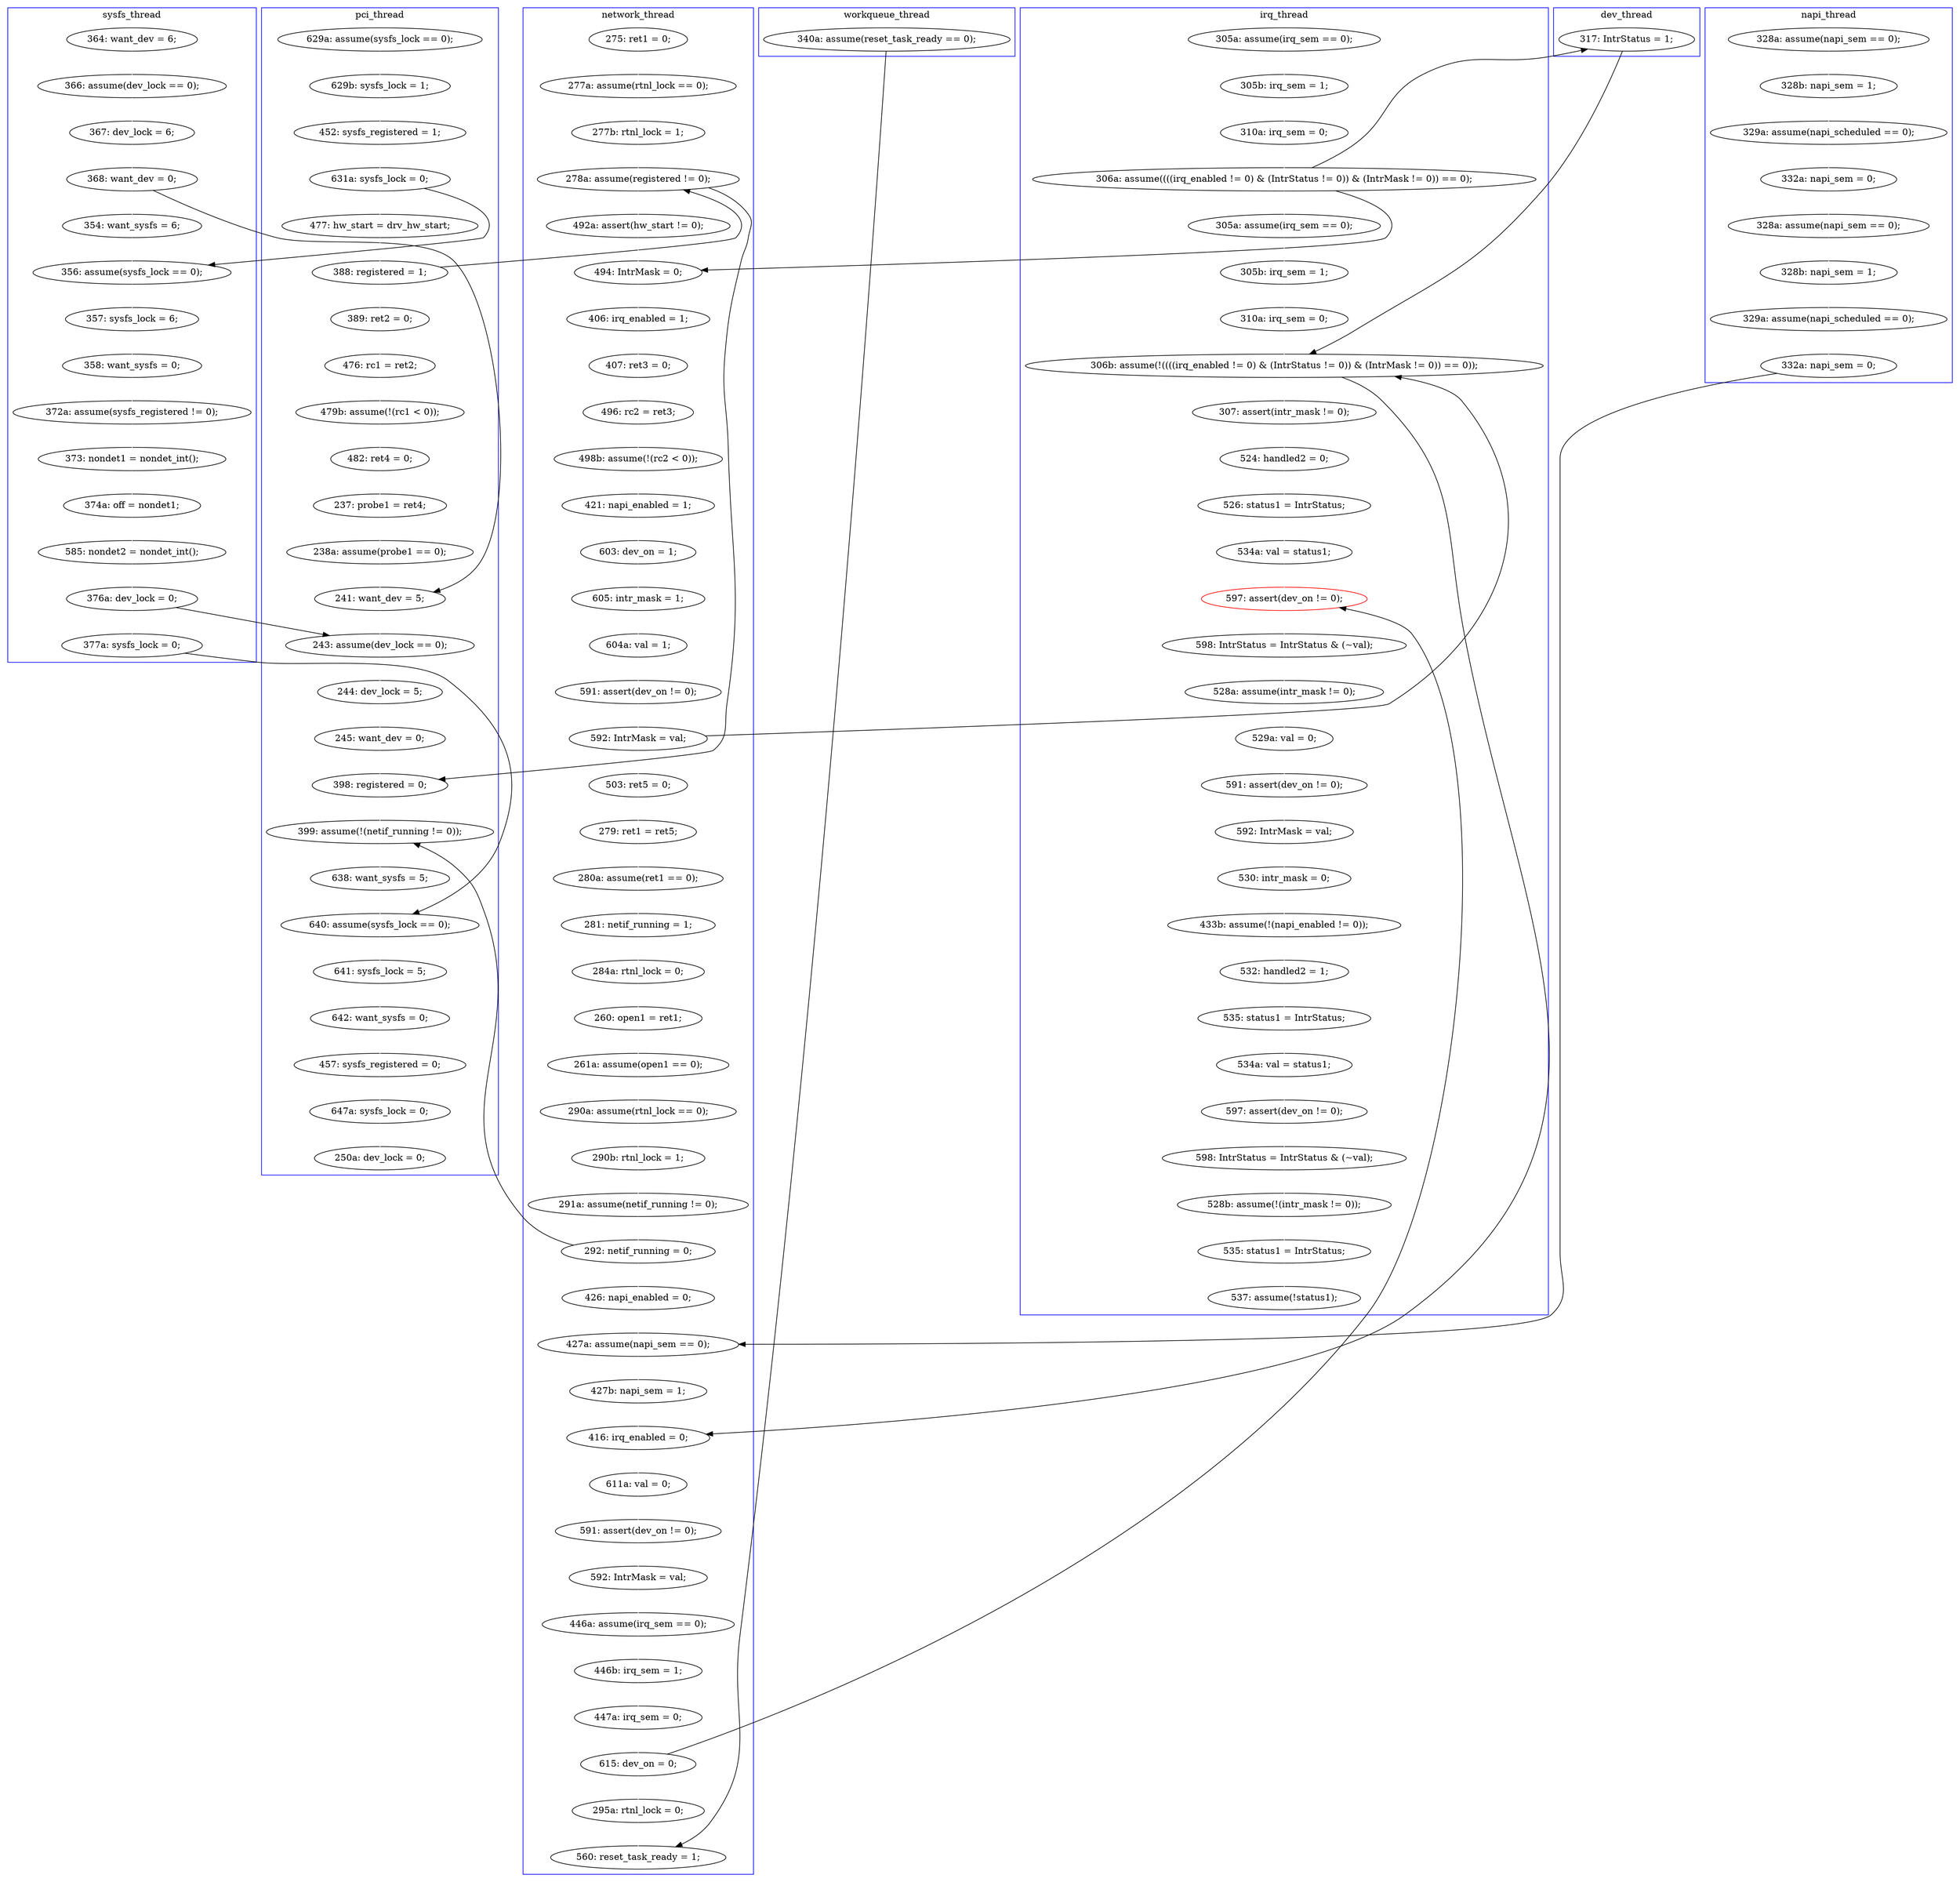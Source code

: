digraph Counterexample {
	43 -> 46 [color = white, style = solid]
	234 -> 236 [color = white, style = solid]
	167 -> 191 [color = black, style = solid, constraint = false]
	127 -> 130 [color = white, style = solid]
	50 -> 54 [color = white, style = solid]
	243 -> 246 [color = white, style = solid]
	167 -> 168 [color = white, style = solid]
	115 -> 117 [color = white, style = solid]
	111 -> 141 [color = black, style = solid, constraint = false]
	263 -> 264 [color = white, style = solid]
	233 -> 249 [color = white, style = solid]
	112 -> 113 [color = white, style = solid]
	69 -> 185 [color = black, style = solid, constraint = false]
	136 -> 144 [color = white, style = solid]
	197 -> 198 [color = white, style = solid]
	168 -> 205 [color = white, style = solid]
	286 -> 292 [color = white, style = solid]
	72 -> 82 [color = black, style = solid, constraint = false]
	222 -> 225 [color = white, style = solid]
	113 -> 114 [color = white, style = solid]
	173 -> 174 [color = white, style = solid]
	214 -> 218 [color = white, style = solid]
	79 -> 80 [color = white, style = solid]
	64 -> 72 [color = white, style = solid]
	148 -> 149 [color = white, style = solid]
	72 -> 73 [color = white, style = solid]
	125 -> 173 [color = black, style = solid, constraint = false]
	135 -> 136 [color = white, style = solid]
	249 -> 251 [color = white, style = solid]
	132 -> 241 [color = black, style = solid, constraint = false]
	58 -> 61 [color = white, style = solid]
	118 -> 119 [color = white, style = solid]
	60 -> 64 [color = white, style = solid]
	172 -> 176 [color = white, style = solid]
	32 -> 35 [color = white, style = solid]
	169 -> 170 [color = white, style = solid]
	94 -> 95 [color = white, style = solid]
	198 -> 210 [color = white, style = solid]
	269 -> 273 [color = white, style = solid]
	119 -> 123 [color = white, style = solid]
	211 -> 212 [color = white, style = solid]
	125 -> 132 [color = white, style = solid]
	57 -> 58 [color = white, style = solid]
	117 -> 118 [color = white, style = solid]
	155 -> 169 [color = white, style = solid]
	214 -> 222 [color = black, style = solid, constraint = false]
	126 -> 135 [color = white, style = solid]
	170 -> 172 [color = white, style = solid]
	140 -> 141 [color = white, style = solid]
	273 -> 275 [color = white, style = solid]
	123 -> 125 [color = white, style = solid]
	246 -> 267 [color = white, style = solid]
	165 -> 167 [color = white, style = solid]
	80 -> 82 [color = white, style = solid]
	176 -> 236 [color = black, style = solid, constraint = false]
	174 -> 175 [color = white, style = solid]
	61 -> 160 [color = black, style = solid, constraint = false]
	109 -> 110 [color = white, style = solid]
	242 -> 243 [color = white, style = solid]
	163 -> 164 [color = white, style = solid]
	108 -> 109 [color = white, style = solid]
	60 -> 113 [color = black, style = solid, constraint = false]
	61 -> 163 [color = white, style = solid]
	46 -> 60 [color = white, style = solid]
	152 -> 155 [color = white, style = solid]
	176 -> 183 [color = white, style = solid]
	73 -> 127 [color = white, style = solid]
	98 -> 101 [color = white, style = solid]
	87 -> 88 [color = white, style = solid]
	95 -> 98 [color = white, style = solid]
	264 -> 269 [color = white, style = solid]
	42 -> 43 [color = white, style = solid]
	240 -> 241 [color = white, style = solid]
	186 -> 191 [color = white, style = solid]
	110 -> 111 [color = white, style = solid]
	78 -> 79 [color = white, style = solid]
	195 -> 197 [color = white, style = solid]
	225 -> 233 [color = white, style = solid]
	255 -> 261 [color = white, style = solid]
	111 -> 112 [color = white, style = solid]
	160 -> 167 [color = black, style = solid, constraint = false]
	151 -> 152 [color = white, style = solid]
	47 -> 49 [color = white, style = solid]
	101 -> 105 [color = white, style = solid]
	121 -> 126 [color = white, style = solid]
	105 -> 121 [color = white, style = solid]
	56 -> 57 [color = white, style = solid]
	275 -> 282 [color = white, style = solid]
	114 -> 115 [color = white, style = solid]
	144 -> 145 [color = white, style = solid]
	54 -> 69 [color = white, style = solid]
	141 -> 173 [color = white, style = solid]
	252 -> 255 [color = white, style = solid]
	82 -> 234 [color = black, style = solid, constraint = false]
	236 -> 240 [color = white, style = solid]
	191 -> 195 [color = white, style = solid]
	93 -> 94 [color = white, style = solid]
	130 -> 131 [color = white, style = solid]
	205 -> 207 [color = white, style = solid]
	136 -> 167 [color = black, style = solid, constraint = false]
	137 -> 140 [color = white, style = solid]
	175 -> 234 [color = white, style = solid]
	218 -> 230 [color = white, style = solid]
	282 -> 286 [color = white, style = solid]
	31 -> 32 [color = white, style = solid]
	183 -> 185 [color = white, style = solid]
	145 -> 148 [color = white, style = solid]
	29 -> 230 [color = black, style = solid, constraint = false]
	220 -> 222 [color = white, style = solid]
	164 -> 165 [color = white, style = solid]
	149 -> 151 [color = white, style = solid]
	261 -> 263 [color = white, style = solid]
	207 -> 220 [color = white, style = solid]
	35 -> 47 [color = white, style = solid]
	185 -> 186 [color = white, style = solid]
	88 -> 93 [color = white, style = solid]
	267 -> 276 [color = white, style = solid]
	241 -> 242 [color = white, style = solid]
	212 -> 214 [color = white, style = solid]
	251 -> 252 [color = white, style = solid]
	82 -> 87 [color = white, style = solid]
	131 -> 137 [color = white, style = solid]
	61 -> 88 [color = black, style = solid, constraint = false]
	210 -> 211 [color = white, style = solid]
	49 -> 50 [color = white, style = solid]
	subgraph cluster7 {
		label = dev_thread
		color = blue
		160  [label = "317: IntrStatus = 1;"]
	}
	subgraph cluster5 {
		label = workqueue_thread
		color = blue
		29  [label = "340a: assume(reset_task_ready == 0);"]
	}
	subgraph cluster4 {
		label = napi_thread
		color = blue
		54  [label = "329a: assume(napi_scheduled == 0);"]
		69  [label = "332a: napi_sem = 0;"]
		32  [label = "328b: napi_sem = 1;"]
		50  [label = "328b: napi_sem = 1;"]
		49  [label = "328a: assume(napi_sem == 0);"]
		31  [label = "328a: assume(napi_sem == 0);"]
		35  [label = "329a: assume(napi_scheduled == 0);"]
		47  [label = "332a: napi_sem = 0;"]
	}
	subgraph cluster3 {
		label = irq_thread
		color = blue
		163  [label = "305a: assume(irq_sem == 0);"]
		249  [label = "529a: val = 0;"]
		292  [label = "537: assume(!status1);"]
		282  [label = "528b: assume(!(intr_mask != 0));"]
		255  [label = "530: intr_mask = 0;"]
		222  [label = "597: assert(dev_on != 0);", color = red]
		58  [label = "310a: irq_sem = 0;"]
		164  [label = "305b: irq_sem = 1;"]
		225  [label = "598: IntrStatus = IntrStatus & (~val);"]
		205  [label = "524: handled2 = 0;"]
		220  [label = "534a: val = status1;"]
		264  [label = "535: status1 = IntrStatus;"]
		165  [label = "310a: irq_sem = 0;"]
		269  [label = "534a: val = status1;"]
		168  [label = "307: assert(intr_mask != 0);"]
		61  [label = "306a: assume((((irq_enabled != 0) & (IntrStatus != 0)) & (IntrMask != 0)) == 0);"]
		207  [label = "526: status1 = IntrStatus;"]
		261  [label = "433b: assume(!(napi_enabled != 0));"]
		57  [label = "305b: irq_sem = 1;"]
		286  [label = "535: status1 = IntrStatus;"]
		273  [label = "597: assert(dev_on != 0);"]
		56  [label = "305a: assume(irq_sem == 0);"]
		167  [label = "306b: assume(!((((irq_enabled != 0) & (IntrStatus != 0)) & (IntrMask != 0)) == 0));"]
		252  [label = "592: IntrMask = val;"]
		275  [label = "598: IntrStatus = IntrStatus & (~val);"]
		233  [label = "528a: assume(intr_mask != 0);"]
		263  [label = "532: handled2 = 1;"]
		251  [label = "591: assert(dev_on != 0);"]
	}
	subgraph cluster2 {
		label = network_thread
		color = blue
		197  [label = "591: assert(dev_on != 0);"]
		135  [label = "591: assert(dev_on != 0);"]
		136  [label = "592: IntrMask = val;"]
		94  [label = "407: ret3 = 0;"]
		186  [label = "427b: napi_sem = 1;"]
		155  [label = "261a: assume(open1 == 0);"]
		170  [label = "290b: rtnl_lock = 1;"]
		212  [label = "447a: irq_sem = 0;"]
		198  [label = "592: IntrMask = val;"]
		144  [label = "503: ret5 = 0;"]
		230  [label = "560: reset_task_ready = 1;"]
		149  [label = "281: netif_running = 1;"]
		105  [label = "603: dev_on = 1;"]
		145  [label = "279: ret1 = ret5;"]
		172  [label = "291a: assume(netif_running != 0);"]
		93  [label = "406: irq_enabled = 1;"]
		148  [label = "280a: assume(ret1 == 0);"]
		152  [label = "260: open1 = ret1;"]
		98  [label = "498b: assume(!(rc2 < 0));"]
		211  [label = "446b: irq_sem = 1;"]
		195  [label = "611a: val = 0;"]
		79  [label = "277a: assume(rtnl_lock == 0);"]
		95  [label = "496: rc2 = ret3;"]
		183  [label = "426: napi_enabled = 0;"]
		218  [label = "295a: rtnl_lock = 0;"]
		185  [label = "427a: assume(napi_sem == 0);"]
		176  [label = "292: netif_running = 0;"]
		101  [label = "421: napi_enabled = 1;"]
		169  [label = "290a: assume(rtnl_lock == 0);"]
		78  [label = "275: ret1 = 0;"]
		82  [label = "278a: assume(registered != 0);"]
		214  [label = "615: dev_on = 0;"]
		191  [label = "416: irq_enabled = 0;"]
		210  [label = "446a: assume(irq_sem == 0);"]
		121  [label = "605: intr_mask = 1;"]
		126  [label = "604a: val = 1;"]
		151  [label = "284a: rtnl_lock = 0;"]
		87  [label = "492a: assert(hw_start != 0);"]
		88  [label = "494: IntrMask = 0;"]
		80  [label = "277b: rtnl_lock = 1;"]
	}
	subgraph cluster1 {
		label = pci_thread
		color = blue
		43  [label = "629b: sysfs_lock = 1;"]
		46  [label = "452: sysfs_registered = 1;"]
		174  [label = "244: dev_lock = 5;"]
		137  [label = "237: probe1 = ret4;"]
		73  [label = "389: ret2 = 0;"]
		173  [label = "243: assume(dev_lock == 0);"]
		243  [label = "642: want_sysfs = 0;"]
		72  [label = "388: registered = 1;"]
		236  [label = "399: assume(!(netif_running != 0));"]
		141  [label = "241: want_dev = 5;"]
		60  [label = "631a: sysfs_lock = 0;"]
		234  [label = "398: registered = 0;"]
		241  [label = "640: assume(sysfs_lock == 0);"]
		130  [label = "479b: assume(!(rc1 < 0));"]
		127  [label = "476: rc1 = ret2;"]
		240  [label = "638: want_sysfs = 5;"]
		42  [label = "629a: assume(sysfs_lock == 0);"]
		276  [label = "250a: dev_lock = 0;"]
		175  [label = "245: want_dev = 0;"]
		140  [label = "238a: assume(probe1 == 0);"]
		131  [label = "482: ret4 = 0;"]
		246  [label = "457: sysfs_registered = 0;"]
		242  [label = "641: sysfs_lock = 5;"]
		267  [label = "647a: sysfs_lock = 0;"]
		64  [label = "477: hw_start = drv_hw_start;"]
	}
	subgraph cluster6 {
		label = sysfs_thread
		color = blue
		109  [label = "366: assume(dev_lock == 0);"]
		111  [label = "368: want_dev = 0;"]
		110  [label = "367: dev_lock = 6;"]
		112  [label = "354: want_sysfs = 6;"]
		125  [label = "376a: dev_lock = 0;"]
		123  [label = "585: nondet2 = nondet_int();"]
		113  [label = "356: assume(sysfs_lock == 0);"]
		117  [label = "372a: assume(sysfs_registered != 0);"]
		118  [label = "373: nondet1 = nondet_int();"]
		132  [label = "377a: sysfs_lock = 0;"]
		115  [label = "358: want_sysfs = 0;"]
		114  [label = "357: sysfs_lock = 6;"]
		108  [label = "364: want_dev = 6;"]
		119  [label = "374a: off = nondet1;"]
	}
}
